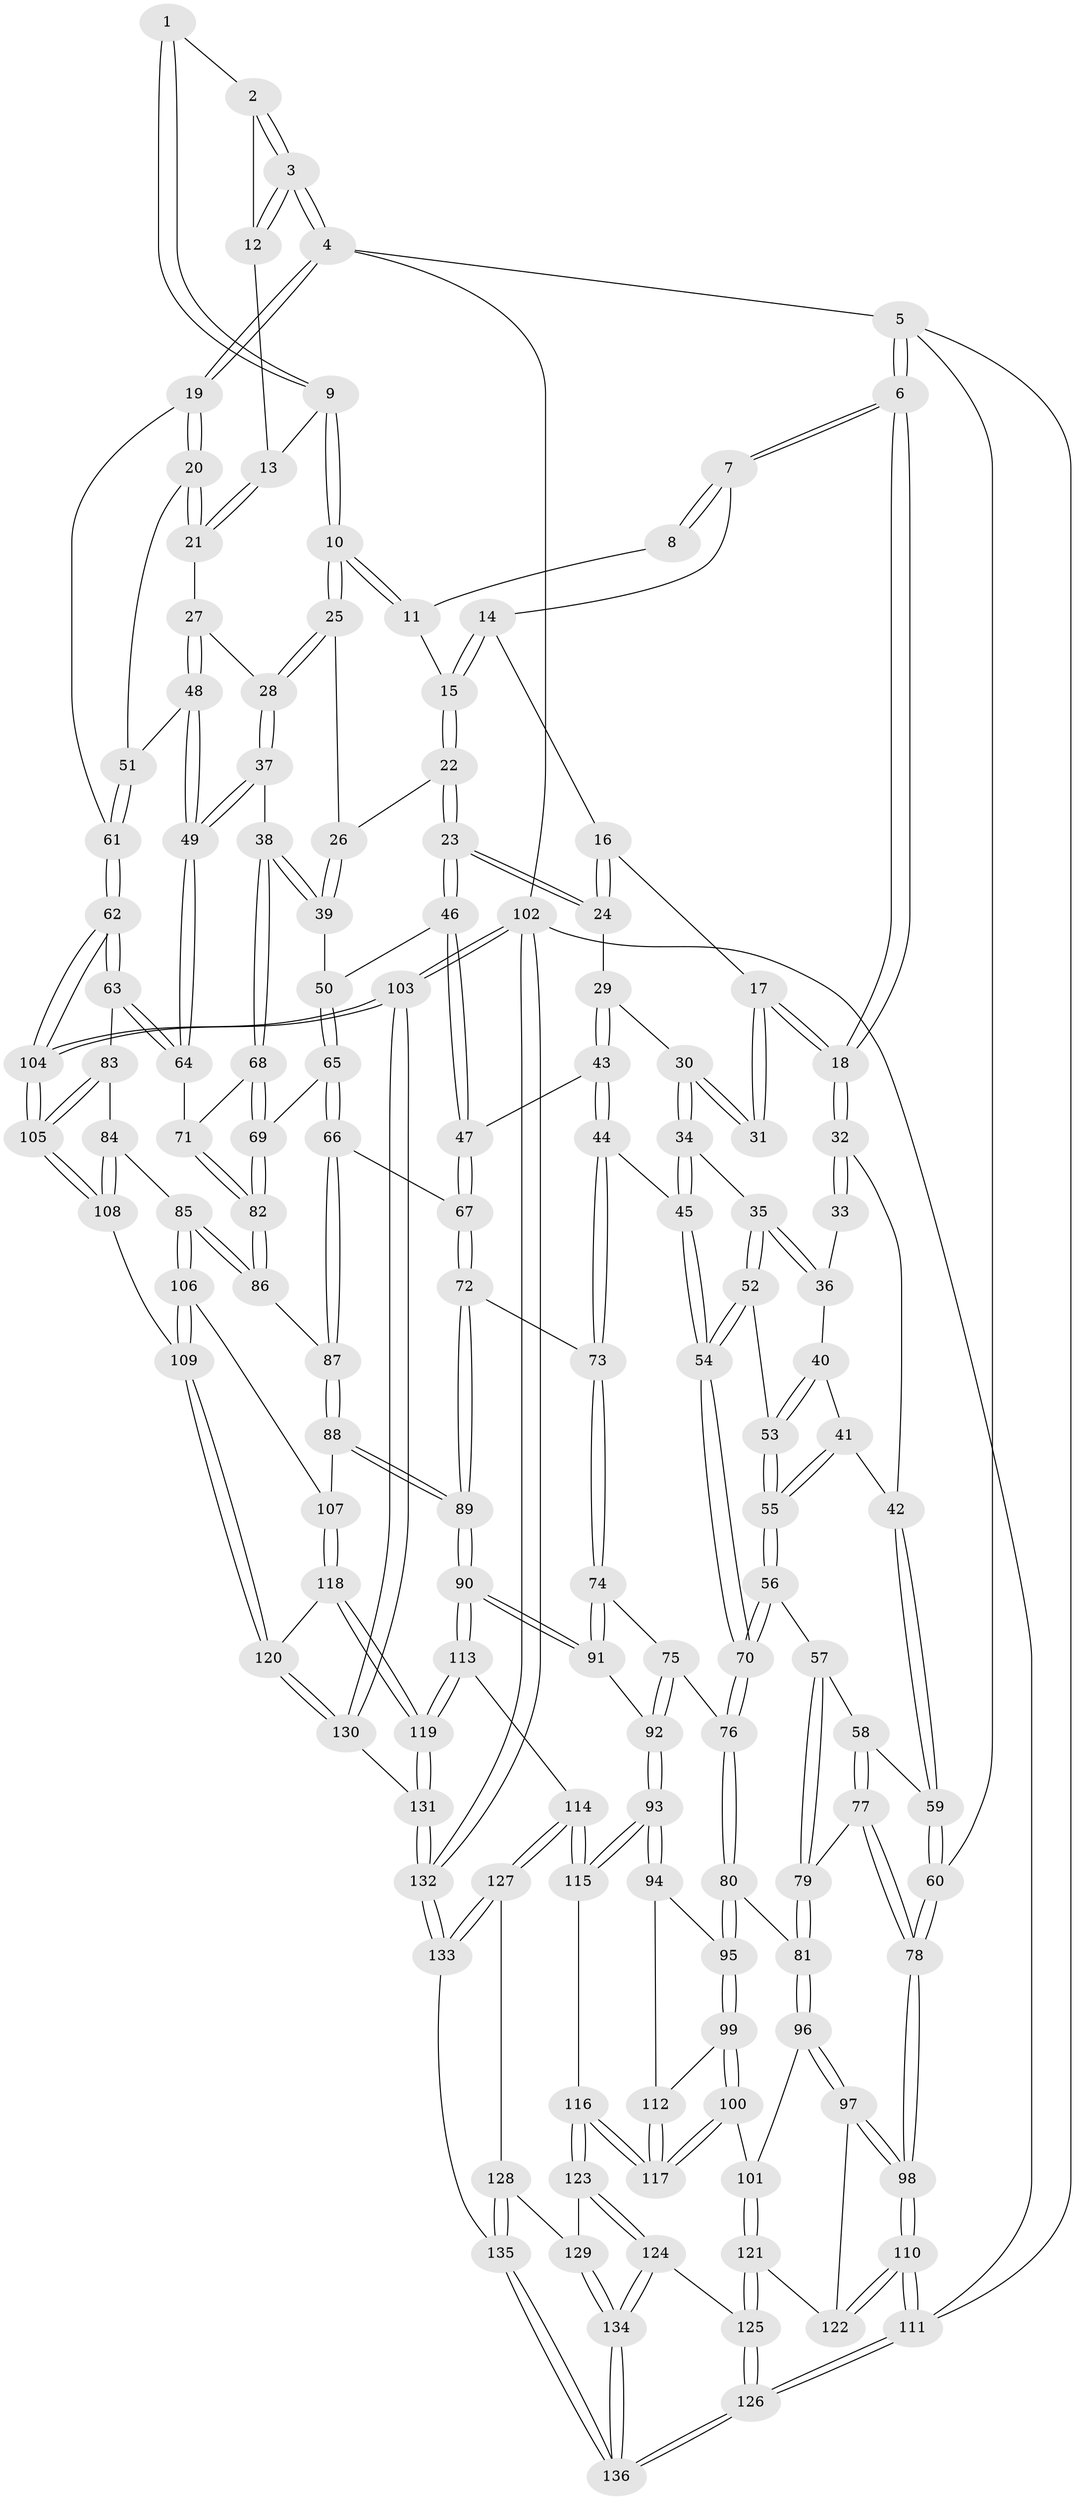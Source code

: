 // coarse degree distribution, {3: 0.06315789473684211, 7: 0.021052631578947368, 4: 0.3263157894736842, 5: 0.4, 6: 0.18947368421052632}
// Generated by graph-tools (version 1.1) at 2025/21/03/04/25 18:21:08]
// undirected, 136 vertices, 337 edges
graph export_dot {
graph [start="1"]
  node [color=gray90,style=filled];
  1 [pos="+0.7776977998565574+0"];
  2 [pos="+0.7975387944206105+0"];
  3 [pos="+1+0"];
  4 [pos="+1+0"];
  5 [pos="+0+0"];
  6 [pos="+0+0"];
  7 [pos="+0.49319672597310604+0"];
  8 [pos="+0.6824681011872341+0"];
  9 [pos="+0.8075792941143966+0.04997255626314153"];
  10 [pos="+0.7805552772734952+0.12134554809236676"];
  11 [pos="+0.6741395710666486+0.023148551941443055"];
  12 [pos="+0.9375983916745113+0.06495260908171273"];
  13 [pos="+0.9363209392368899+0.06787724462946569"];
  14 [pos="+0.49455225741461284+0"];
  15 [pos="+0.6459547213720135+0.09025310342573063"];
  16 [pos="+0.48338389986210273+0.021457468747858813"];
  17 [pos="+0.3423910060118455+0.13931712719786568"];
  18 [pos="+0+0"];
  19 [pos="+1+0.21681185559751937"];
  20 [pos="+1+0.21712551899095675"];
  21 [pos="+0.9975883677673625+0.2063354158857644"];
  22 [pos="+0.6493014880076696+0.20182183755336547"];
  23 [pos="+0.6295606691188843+0.2128078694156057"];
  24 [pos="+0.5627204114594652+0.18743020624568577"];
  25 [pos="+0.7677113494428072+0.1733079181896665"];
  26 [pos="+0.7571129191196456+0.1798114011497997"];
  27 [pos="+0.9808350767648061+0.21213691721076597"];
  28 [pos="+0.9316146063922134+0.21954248619530825"];
  29 [pos="+0.4291921637237668+0.23788107539647338"];
  30 [pos="+0.3778417314141234+0.22825317628914543"];
  31 [pos="+0.36135320227254086+0.1989722453017802"];
  32 [pos="+0+0"];
  33 [pos="+0.1932497518453819+0.22254057570280383"];
  34 [pos="+0.350371082345594+0.2640164658848928"];
  35 [pos="+0.31152832354053456+0.29711452271338845"];
  36 [pos="+0.22213515527465763+0.27687985308544405"];
  37 [pos="+0.8527284178853409+0.3738262981520944"];
  38 [pos="+0.8219599295966626+0.38067127079922786"];
  39 [pos="+0.8070148640440576+0.3693065087712572"];
  40 [pos="+0.19636982174621395+0.3223397259207428"];
  41 [pos="+0.1752620258300709+0.33735579146670924"];
  42 [pos="+0.06795127013214348+0.3140072577180767"];
  43 [pos="+0.4753120298022543+0.3987957998263418"];
  44 [pos="+0.43214569896175514+0.42292950110299155"];
  45 [pos="+0.4194953982720347+0.4260394534462281"];
  46 [pos="+0.624239614268719+0.3215619444871518"];
  47 [pos="+0.5292757366872329+0.40334962636042265"];
  48 [pos="+0.9397309697790427+0.3946586868515452"];
  49 [pos="+0.9224349452881923+0.4075100939359253"];
  50 [pos="+0.6701045063892062+0.3681840784109721"];
  51 [pos="+0.9512726350633213+0.3927307242775008"];
  52 [pos="+0.3001088701074355+0.3830579239046964"];
  53 [pos="+0.26333574617862154+0.379870300010747"];
  54 [pos="+0.341745498993154+0.463513530845897"];
  55 [pos="+0.18386498202974172+0.408651109225019"];
  56 [pos="+0.1577412149408469+0.4633024487577941"];
  57 [pos="+0.1360663877755988+0.4744661126365067"];
  58 [pos="+0.09935454001154899+0.450188800387836"];
  59 [pos="+0.07177931699543658+0.3732748052763757"];
  60 [pos="+0+0.5095594158259721"];
  61 [pos="+1+0.44456917917419375"];
  62 [pos="+1+0.5919051369642928"];
  63 [pos="+0.9588706522823598+0.5188061154910627"];
  64 [pos="+0.9468349826315916+0.5078916877697099"];
  65 [pos="+0.6992725105749954+0.521394778223154"];
  66 [pos="+0.6585748541879294+0.5405679893757394"];
  67 [pos="+0.5844802674226292+0.5425085151933491"];
  68 [pos="+0.8024537542038575+0.45497906056333653"];
  69 [pos="+0.7444962816811641+0.5283366447591389"];
  70 [pos="+0.33071707445036236+0.4884373534547256"];
  71 [pos="+0.9394351107712643+0.5075445547325763"];
  72 [pos="+0.5714879030128188+0.5544650867093341"];
  73 [pos="+0.498356522279249+0.5744947760612251"];
  74 [pos="+0.4868948759746717+0.5818033202479764"];
  75 [pos="+0.3802964237539709+0.5766403610447087"];
  76 [pos="+0.33476757195664947+0.5532749272097325"];
  77 [pos="+0+0.5109117197653572"];
  78 [pos="+0+0.5185317301475575"];
  79 [pos="+0.1314532722182169+0.5753808122720028"];
  80 [pos="+0.2828155681041253+0.6075716948442124"];
  81 [pos="+0.1366921127273138+0.5932469988172354"];
  82 [pos="+0.7696095451422005+0.5558016946412696"];
  83 [pos="+0.8523948495786317+0.6438725014621558"];
  84 [pos="+0.8289234010437678+0.6432704840315587"];
  85 [pos="+0.8234057983074847+0.6425946944227735"];
  86 [pos="+0.7935660861537547+0.6048307988938799"];
  87 [pos="+0.6719184090087248+0.6782802568196791"];
  88 [pos="+0.6591465040416432+0.7344690463384459"];
  89 [pos="+0.5868953420410655+0.7502070115712445"];
  90 [pos="+0.579093861710923+0.7559369691041234"];
  91 [pos="+0.48352534764314287+0.7144551090380601"];
  92 [pos="+0.4219393343686369+0.7268977792441204"];
  93 [pos="+0.4090955317448685+0.7371615148184798"];
  94 [pos="+0.3539542033856269+0.7289666083882193"];
  95 [pos="+0.2834175968664696+0.6194961222488836"];
  96 [pos="+0.09592514140164667+0.6708149523560787"];
  97 [pos="+0+0.7164256063463907"];
  98 [pos="+0+0.7387100270045843"];
  99 [pos="+0.22298273020547194+0.7507225455887159"];
  100 [pos="+0.1965447760901661+0.7644233897615137"];
  101 [pos="+0.18541036691058074+0.7692220904022413"];
  102 [pos="+1+1"];
  103 [pos="+1+1"];
  104 [pos="+1+0.8049480355521276"];
  105 [pos="+1+0.7817044645597454"];
  106 [pos="+0.7878772568866037+0.7000062241958575"];
  107 [pos="+0.7043988298923165+0.7513349193021279"];
  108 [pos="+0.878008622535711+0.8227257667027289"];
  109 [pos="+0.8637166996259918+0.8272899538531487"];
  110 [pos="+0+1"];
  111 [pos="+0+1"];
  112 [pos="+0.30334584661648367+0.7649994547483231"];
  113 [pos="+0.569614863107116+0.8048031841678858"];
  114 [pos="+0.46467441630436956+0.8813264650929695"];
  115 [pos="+0.40749397527512865+0.8224049335518716"];
  116 [pos="+0.32317048332784115+0.8507095132351156"];
  117 [pos="+0.32197328966222993+0.8472038735800961"];
  118 [pos="+0.7102341601928863+0.7625216097995549"];
  119 [pos="+0.6443540115644661+0.9296555515567043"];
  120 [pos="+0.797673205331001+0.8767889253413015"];
  121 [pos="+0.17511612497482562+0.8166040042288938"];
  122 [pos="+0.10255648506161937+0.8216155755146877"];
  123 [pos="+0.30914080348406253+0.8750502303800866"];
  124 [pos="+0.2717413396904976+0.9047139793093227"];
  125 [pos="+0.19663624736478608+0.8998601940460228"];
  126 [pos="+0+1"];
  127 [pos="+0.4641466685033751+0.8855041231185441"];
  128 [pos="+0.4184736353845725+0.9224563863540987"];
  129 [pos="+0.399689903908898+0.9229819011674804"];
  130 [pos="+0.7950401290602157+0.8847479077200651"];
  131 [pos="+0.6995362991830063+1"];
  132 [pos="+0.6809709441867551+1"];
  133 [pos="+0.6789680632865238+1"];
  134 [pos="+0.3193041368126482+0.9798721963070145"];
  135 [pos="+0.39007613028949484+1"];
  136 [pos="+0.3733907098803835+1"];
  1 -- 2;
  1 -- 9;
  1 -- 9;
  2 -- 3;
  2 -- 3;
  2 -- 12;
  3 -- 4;
  3 -- 4;
  3 -- 12;
  3 -- 12;
  4 -- 5;
  4 -- 19;
  4 -- 19;
  4 -- 102;
  5 -- 6;
  5 -- 6;
  5 -- 60;
  5 -- 111;
  6 -- 7;
  6 -- 7;
  6 -- 18;
  6 -- 18;
  7 -- 8;
  7 -- 8;
  7 -- 14;
  8 -- 11;
  9 -- 10;
  9 -- 10;
  9 -- 13;
  10 -- 11;
  10 -- 11;
  10 -- 25;
  10 -- 25;
  11 -- 15;
  12 -- 13;
  13 -- 21;
  13 -- 21;
  14 -- 15;
  14 -- 15;
  14 -- 16;
  15 -- 22;
  15 -- 22;
  16 -- 17;
  16 -- 24;
  16 -- 24;
  17 -- 18;
  17 -- 18;
  17 -- 31;
  17 -- 31;
  18 -- 32;
  18 -- 32;
  19 -- 20;
  19 -- 20;
  19 -- 61;
  20 -- 21;
  20 -- 21;
  20 -- 51;
  21 -- 27;
  22 -- 23;
  22 -- 23;
  22 -- 26;
  23 -- 24;
  23 -- 24;
  23 -- 46;
  23 -- 46;
  24 -- 29;
  25 -- 26;
  25 -- 28;
  25 -- 28;
  26 -- 39;
  26 -- 39;
  27 -- 28;
  27 -- 48;
  27 -- 48;
  28 -- 37;
  28 -- 37;
  29 -- 30;
  29 -- 43;
  29 -- 43;
  30 -- 31;
  30 -- 31;
  30 -- 34;
  30 -- 34;
  32 -- 33;
  32 -- 33;
  32 -- 42;
  33 -- 36;
  34 -- 35;
  34 -- 45;
  34 -- 45;
  35 -- 36;
  35 -- 36;
  35 -- 52;
  35 -- 52;
  36 -- 40;
  37 -- 38;
  37 -- 49;
  37 -- 49;
  38 -- 39;
  38 -- 39;
  38 -- 68;
  38 -- 68;
  39 -- 50;
  40 -- 41;
  40 -- 53;
  40 -- 53;
  41 -- 42;
  41 -- 55;
  41 -- 55;
  42 -- 59;
  42 -- 59;
  43 -- 44;
  43 -- 44;
  43 -- 47;
  44 -- 45;
  44 -- 73;
  44 -- 73;
  45 -- 54;
  45 -- 54;
  46 -- 47;
  46 -- 47;
  46 -- 50;
  47 -- 67;
  47 -- 67;
  48 -- 49;
  48 -- 49;
  48 -- 51;
  49 -- 64;
  49 -- 64;
  50 -- 65;
  50 -- 65;
  51 -- 61;
  51 -- 61;
  52 -- 53;
  52 -- 54;
  52 -- 54;
  53 -- 55;
  53 -- 55;
  54 -- 70;
  54 -- 70;
  55 -- 56;
  55 -- 56;
  56 -- 57;
  56 -- 70;
  56 -- 70;
  57 -- 58;
  57 -- 79;
  57 -- 79;
  58 -- 59;
  58 -- 77;
  58 -- 77;
  59 -- 60;
  59 -- 60;
  60 -- 78;
  60 -- 78;
  61 -- 62;
  61 -- 62;
  62 -- 63;
  62 -- 63;
  62 -- 104;
  62 -- 104;
  63 -- 64;
  63 -- 64;
  63 -- 83;
  64 -- 71;
  65 -- 66;
  65 -- 66;
  65 -- 69;
  66 -- 67;
  66 -- 87;
  66 -- 87;
  67 -- 72;
  67 -- 72;
  68 -- 69;
  68 -- 69;
  68 -- 71;
  69 -- 82;
  69 -- 82;
  70 -- 76;
  70 -- 76;
  71 -- 82;
  71 -- 82;
  72 -- 73;
  72 -- 89;
  72 -- 89;
  73 -- 74;
  73 -- 74;
  74 -- 75;
  74 -- 91;
  74 -- 91;
  75 -- 76;
  75 -- 92;
  75 -- 92;
  76 -- 80;
  76 -- 80;
  77 -- 78;
  77 -- 78;
  77 -- 79;
  78 -- 98;
  78 -- 98;
  79 -- 81;
  79 -- 81;
  80 -- 81;
  80 -- 95;
  80 -- 95;
  81 -- 96;
  81 -- 96;
  82 -- 86;
  82 -- 86;
  83 -- 84;
  83 -- 105;
  83 -- 105;
  84 -- 85;
  84 -- 108;
  84 -- 108;
  85 -- 86;
  85 -- 86;
  85 -- 106;
  85 -- 106;
  86 -- 87;
  87 -- 88;
  87 -- 88;
  88 -- 89;
  88 -- 89;
  88 -- 107;
  89 -- 90;
  89 -- 90;
  90 -- 91;
  90 -- 91;
  90 -- 113;
  90 -- 113;
  91 -- 92;
  92 -- 93;
  92 -- 93;
  93 -- 94;
  93 -- 94;
  93 -- 115;
  93 -- 115;
  94 -- 95;
  94 -- 112;
  95 -- 99;
  95 -- 99;
  96 -- 97;
  96 -- 97;
  96 -- 101;
  97 -- 98;
  97 -- 98;
  97 -- 122;
  98 -- 110;
  98 -- 110;
  99 -- 100;
  99 -- 100;
  99 -- 112;
  100 -- 101;
  100 -- 117;
  100 -- 117;
  101 -- 121;
  101 -- 121;
  102 -- 103;
  102 -- 103;
  102 -- 132;
  102 -- 132;
  102 -- 111;
  103 -- 104;
  103 -- 104;
  103 -- 130;
  103 -- 130;
  104 -- 105;
  104 -- 105;
  105 -- 108;
  105 -- 108;
  106 -- 107;
  106 -- 109;
  106 -- 109;
  107 -- 118;
  107 -- 118;
  108 -- 109;
  109 -- 120;
  109 -- 120;
  110 -- 111;
  110 -- 111;
  110 -- 122;
  110 -- 122;
  111 -- 126;
  111 -- 126;
  112 -- 117;
  112 -- 117;
  113 -- 114;
  113 -- 119;
  113 -- 119;
  114 -- 115;
  114 -- 115;
  114 -- 127;
  114 -- 127;
  115 -- 116;
  116 -- 117;
  116 -- 117;
  116 -- 123;
  116 -- 123;
  118 -- 119;
  118 -- 119;
  118 -- 120;
  119 -- 131;
  119 -- 131;
  120 -- 130;
  120 -- 130;
  121 -- 122;
  121 -- 125;
  121 -- 125;
  123 -- 124;
  123 -- 124;
  123 -- 129;
  124 -- 125;
  124 -- 134;
  124 -- 134;
  125 -- 126;
  125 -- 126;
  126 -- 136;
  126 -- 136;
  127 -- 128;
  127 -- 133;
  127 -- 133;
  128 -- 129;
  128 -- 135;
  128 -- 135;
  129 -- 134;
  129 -- 134;
  130 -- 131;
  131 -- 132;
  131 -- 132;
  132 -- 133;
  132 -- 133;
  133 -- 135;
  134 -- 136;
  134 -- 136;
  135 -- 136;
  135 -- 136;
}
